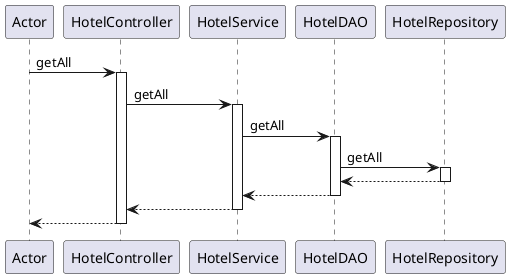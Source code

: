 @startuml
participant Actor
Actor -> HotelController : getAll
activate HotelController
HotelController -> HotelService : getAll
activate HotelService
HotelService -> HotelDAO : getAll
activate HotelDAO

HotelDAO -> HotelRepository: getAll
activate HotelRepository
HotelRepository --> HotelDAO
deactivate HotelRepository

HotelDAO --> HotelService
deactivate HotelDAO
HotelService --> HotelController
deactivate HotelService
return
@enduml